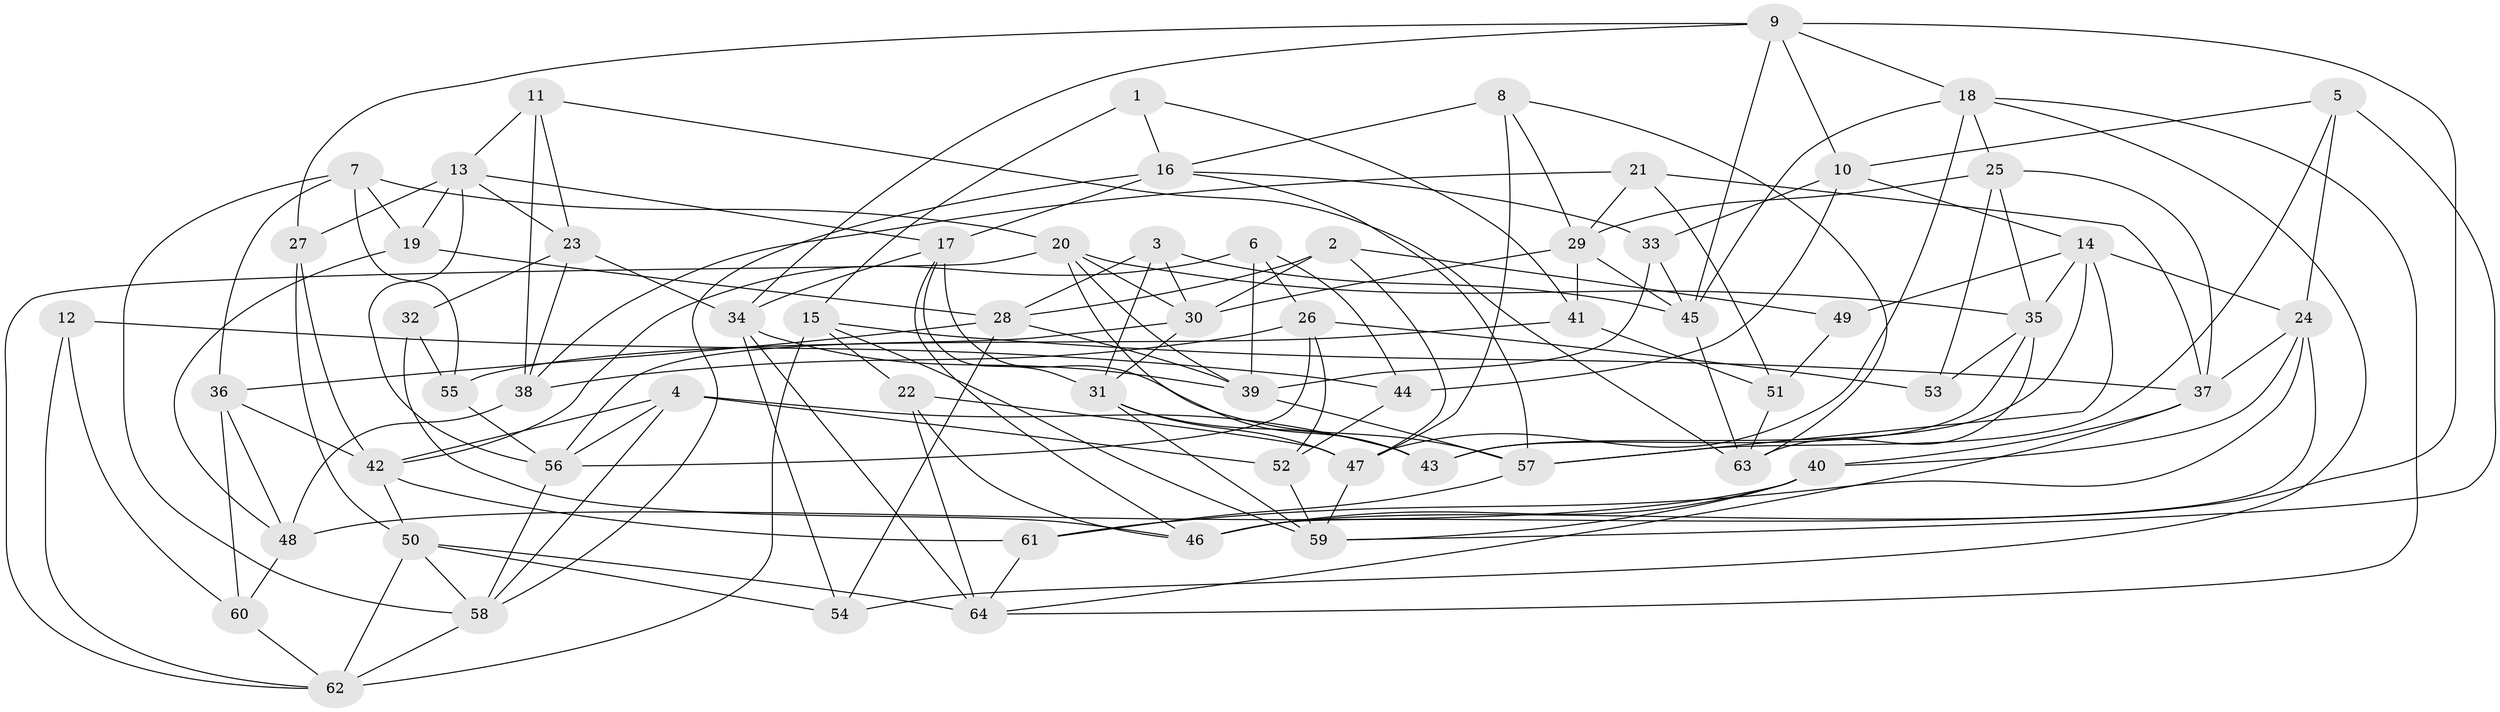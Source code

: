 // original degree distribution, {4: 1.0}
// Generated by graph-tools (version 1.1) at 2025/38/03/04/25 23:38:08]
// undirected, 64 vertices, 159 edges
graph export_dot {
  node [color=gray90,style=filled];
  1;
  2;
  3;
  4;
  5;
  6;
  7;
  8;
  9;
  10;
  11;
  12;
  13;
  14;
  15;
  16;
  17;
  18;
  19;
  20;
  21;
  22;
  23;
  24;
  25;
  26;
  27;
  28;
  29;
  30;
  31;
  32;
  33;
  34;
  35;
  36;
  37;
  38;
  39;
  40;
  41;
  42;
  43;
  44;
  45;
  46;
  47;
  48;
  49;
  50;
  51;
  52;
  53;
  54;
  55;
  56;
  57;
  58;
  59;
  60;
  61;
  62;
  63;
  64;
  1 -- 15 [weight=2.0];
  1 -- 16 [weight=1.0];
  1 -- 41 [weight=1.0];
  2 -- 28 [weight=1.0];
  2 -- 30 [weight=1.0];
  2 -- 47 [weight=1.0];
  2 -- 49 [weight=1.0];
  3 -- 28 [weight=1.0];
  3 -- 30 [weight=1.0];
  3 -- 31 [weight=1.0];
  3 -- 45 [weight=1.0];
  4 -- 42 [weight=1.0];
  4 -- 43 [weight=2.0];
  4 -- 52 [weight=1.0];
  4 -- 56 [weight=1.0];
  4 -- 58 [weight=1.0];
  5 -- 10 [weight=1.0];
  5 -- 24 [weight=1.0];
  5 -- 57 [weight=1.0];
  5 -- 59 [weight=1.0];
  6 -- 26 [weight=1.0];
  6 -- 39 [weight=1.0];
  6 -- 42 [weight=1.0];
  6 -- 44 [weight=1.0];
  7 -- 19 [weight=1.0];
  7 -- 20 [weight=1.0];
  7 -- 36 [weight=2.0];
  7 -- 55 [weight=1.0];
  7 -- 58 [weight=1.0];
  8 -- 16 [weight=1.0];
  8 -- 29 [weight=1.0];
  8 -- 47 [weight=1.0];
  8 -- 63 [weight=1.0];
  9 -- 10 [weight=1.0];
  9 -- 18 [weight=1.0];
  9 -- 27 [weight=1.0];
  9 -- 34 [weight=1.0];
  9 -- 45 [weight=1.0];
  9 -- 46 [weight=1.0];
  10 -- 14 [weight=1.0];
  10 -- 33 [weight=1.0];
  10 -- 44 [weight=2.0];
  11 -- 13 [weight=1.0];
  11 -- 23 [weight=1.0];
  11 -- 38 [weight=1.0];
  11 -- 63 [weight=1.0];
  12 -- 44 [weight=2.0];
  12 -- 60 [weight=1.0];
  12 -- 62 [weight=1.0];
  13 -- 17 [weight=1.0];
  13 -- 19 [weight=1.0];
  13 -- 23 [weight=1.0];
  13 -- 27 [weight=1.0];
  13 -- 56 [weight=1.0];
  14 -- 24 [weight=1.0];
  14 -- 35 [weight=1.0];
  14 -- 43 [weight=1.0];
  14 -- 49 [weight=1.0];
  14 -- 57 [weight=1.0];
  15 -- 22 [weight=1.0];
  15 -- 37 [weight=1.0];
  15 -- 59 [weight=1.0];
  15 -- 62 [weight=1.0];
  16 -- 17 [weight=1.0];
  16 -- 33 [weight=1.0];
  16 -- 57 [weight=1.0];
  16 -- 58 [weight=1.0];
  17 -- 31 [weight=1.0];
  17 -- 34 [weight=1.0];
  17 -- 46 [weight=1.0];
  17 -- 57 [weight=1.0];
  18 -- 25 [weight=1.0];
  18 -- 45 [weight=1.0];
  18 -- 47 [weight=1.0];
  18 -- 54 [weight=1.0];
  18 -- 64 [weight=1.0];
  19 -- 28 [weight=1.0];
  19 -- 48 [weight=1.0];
  20 -- 30 [weight=1.0];
  20 -- 35 [weight=1.0];
  20 -- 39 [weight=1.0];
  20 -- 43 [weight=1.0];
  20 -- 62 [weight=1.0];
  21 -- 29 [weight=1.0];
  21 -- 37 [weight=1.0];
  21 -- 38 [weight=1.0];
  21 -- 51 [weight=1.0];
  22 -- 46 [weight=1.0];
  22 -- 47 [weight=1.0];
  22 -- 64 [weight=1.0];
  23 -- 32 [weight=2.0];
  23 -- 34 [weight=1.0];
  23 -- 38 [weight=1.0];
  24 -- 37 [weight=1.0];
  24 -- 40 [weight=1.0];
  24 -- 46 [weight=1.0];
  24 -- 61 [weight=1.0];
  25 -- 29 [weight=1.0];
  25 -- 35 [weight=1.0];
  25 -- 37 [weight=1.0];
  25 -- 53 [weight=2.0];
  26 -- 38 [weight=2.0];
  26 -- 52 [weight=1.0];
  26 -- 53 [weight=1.0];
  26 -- 56 [weight=1.0];
  27 -- 42 [weight=1.0];
  27 -- 50 [weight=1.0];
  28 -- 36 [weight=1.0];
  28 -- 39 [weight=1.0];
  28 -- 54 [weight=1.0];
  29 -- 30 [weight=1.0];
  29 -- 41 [weight=1.0];
  29 -- 45 [weight=1.0];
  30 -- 31 [weight=1.0];
  30 -- 56 [weight=1.0];
  31 -- 43 [weight=1.0];
  31 -- 47 [weight=1.0];
  31 -- 59 [weight=1.0];
  32 -- 46 [weight=1.0];
  32 -- 55 [weight=1.0];
  33 -- 39 [weight=1.0];
  33 -- 45 [weight=1.0];
  34 -- 39 [weight=1.0];
  34 -- 54 [weight=1.0];
  34 -- 64 [weight=1.0];
  35 -- 43 [weight=1.0];
  35 -- 53 [weight=1.0];
  35 -- 63 [weight=1.0];
  36 -- 42 [weight=1.0];
  36 -- 48 [weight=1.0];
  36 -- 60 [weight=1.0];
  37 -- 40 [weight=1.0];
  37 -- 64 [weight=1.0];
  38 -- 48 [weight=1.0];
  39 -- 57 [weight=1.0];
  40 -- 46 [weight=1.0];
  40 -- 48 [weight=2.0];
  40 -- 59 [weight=1.0];
  41 -- 51 [weight=1.0];
  41 -- 55 [weight=1.0];
  42 -- 50 [weight=1.0];
  42 -- 61 [weight=1.0];
  44 -- 52 [weight=1.0];
  45 -- 63 [weight=1.0];
  47 -- 59 [weight=1.0];
  48 -- 60 [weight=1.0];
  49 -- 51 [weight=2.0];
  50 -- 54 [weight=1.0];
  50 -- 58 [weight=1.0];
  50 -- 62 [weight=1.0];
  50 -- 64 [weight=1.0];
  51 -- 63 [weight=2.0];
  52 -- 59 [weight=1.0];
  55 -- 56 [weight=1.0];
  56 -- 58 [weight=1.0];
  57 -- 61 [weight=1.0];
  58 -- 62 [weight=1.0];
  60 -- 62 [weight=1.0];
  61 -- 64 [weight=1.0];
}
